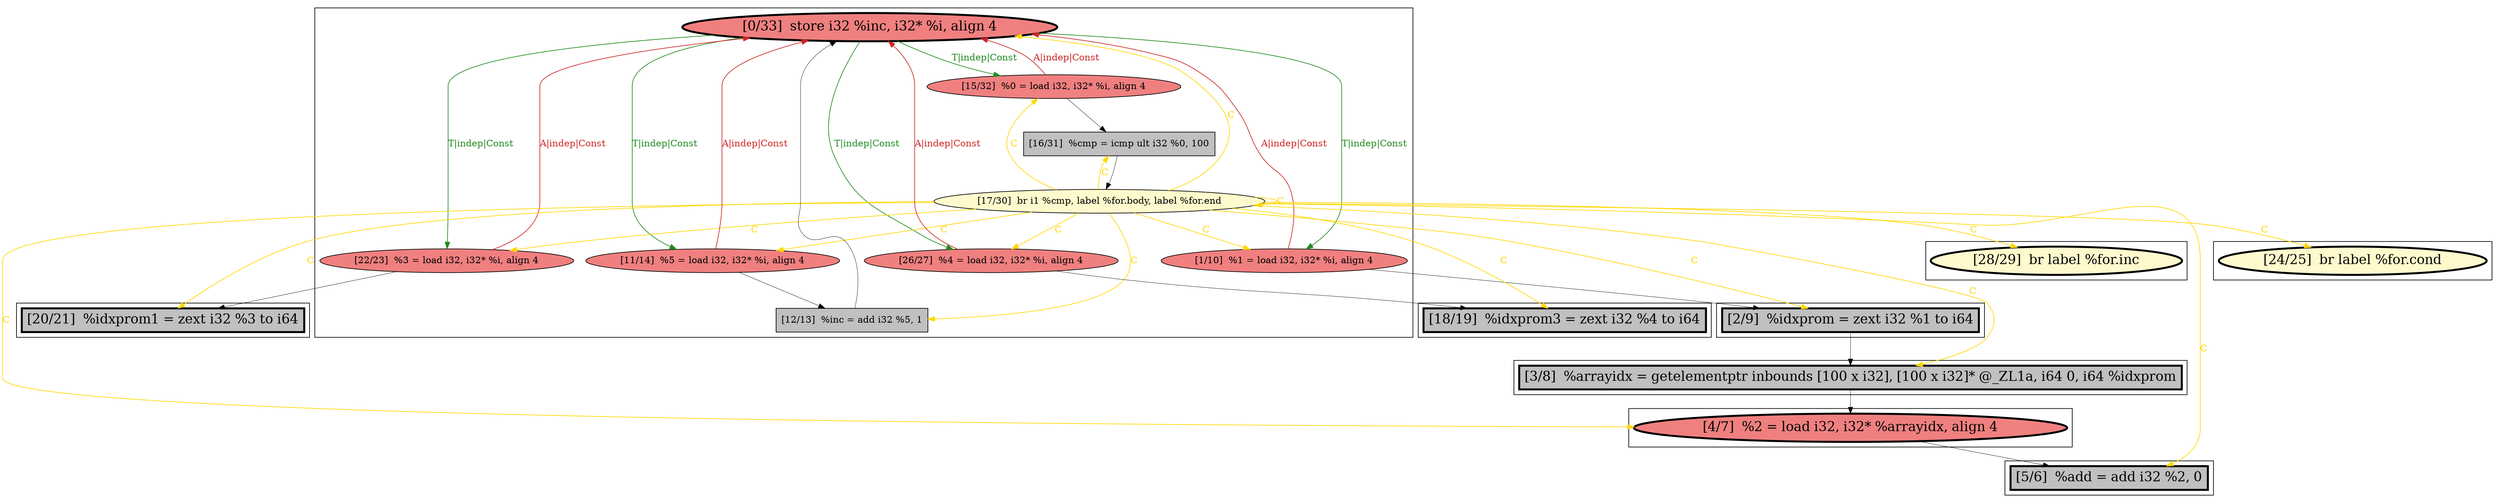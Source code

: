
digraph G {



node587->node592 [style=solid,color=forestgreen,label="T|indep|Const",penwidth=1.0,fontcolor=forestgreen ]
node586->node596 [style=solid,color=black,label="",penwidth=0.5,fontcolor=black ]
node593->node590 [style=solid,color=black,label="",penwidth=0.5,fontcolor=black ]
node588->node597 [style=solid,color=gold,label="C",penwidth=1.0,fontcolor=gold ]
node590->node588 [style=solid,color=black,label="",penwidth=0.5,fontcolor=black ]
node593->node587 [style=solid,color=firebrick3,label="A|indep|Const",penwidth=1.0,fontcolor=firebrick3 ]
node588->node596 [style=solid,color=gold,label="C",penwidth=1.0,fontcolor=gold ]
node588->node585 [style=solid,color=gold,label="C",penwidth=1.0,fontcolor=gold ]
node587->node591 [style=solid,color=forestgreen,label="T|indep|Const",penwidth=1.0,fontcolor=forestgreen ]
node582->node581 [style=solid,color=black,label="",penwidth=0.5,fontcolor=black ]
node587->node593 [style=solid,color=forestgreen,label="T|indep|Const",penwidth=1.0,fontcolor=forestgreen ]
node591->node585 [style=solid,color=black,label="",penwidth=0.5,fontcolor=black ]
node588->node583 [style=solid,color=gold,label="C",penwidth=1.0,fontcolor=gold ]
node585->node587 [style=solid,color=black,label="",penwidth=0.5,fontcolor=black ]
node592->node597 [style=solid,color=black,label="",penwidth=0.5,fontcolor=black ]
node592->node587 [style=solid,color=firebrick3,label="A|indep|Const",penwidth=1.0,fontcolor=firebrick3 ]
node591->node587 [style=solid,color=firebrick3,label="A|indep|Const",penwidth=1.0,fontcolor=firebrick3 ]
node588->node587 [style=solid,color=gold,label="C",penwidth=1.0,fontcolor=gold ]
node587->node586 [style=solid,color=forestgreen,label="T|indep|Const",penwidth=1.0,fontcolor=forestgreen ]
node588->node590 [style=solid,color=gold,label="C",penwidth=1.0,fontcolor=gold ]
node583->node582 [style=solid,color=black,label="",penwidth=0.5,fontcolor=black ]
node588->node589 [style=solid,color=gold,label="C",penwidth=1.0,fontcolor=gold ]
node588->node586 [style=solid,color=gold,label="C",penwidth=1.0,fontcolor=gold ]
node588->node581 [style=solid,color=gold,label="C",penwidth=1.0,fontcolor=gold ]
node589->node587 [style=solid,color=firebrick3,label="A|indep|Const",penwidth=1.0,fontcolor=firebrick3 ]
node587->node589 [style=solid,color=forestgreen,label="T|indep|Const",penwidth=1.0,fontcolor=forestgreen ]
node588->node591 [style=solid,color=gold,label="C",penwidth=1.0,fontcolor=gold ]
node588->node584 [style=solid,color=gold,label="C",penwidth=1.0,fontcolor=gold ]
node588->node588 [style=solid,color=gold,label="C",penwidth=1.0,fontcolor=gold ]
node588->node593 [style=solid,color=gold,label="C",penwidth=1.0,fontcolor=gold ]
node586->node587 [style=solid,color=firebrick3,label="A|indep|Const",penwidth=1.0,fontcolor=firebrick3 ]
node589->node595 [style=solid,color=black,label="",penwidth=0.5,fontcolor=black ]
node588->node592 [style=solid,color=gold,label="C",penwidth=1.0,fontcolor=gold ]
node588->node595 [style=solid,color=gold,label="C",penwidth=1.0,fontcolor=gold ]
node588->node594 [style=solid,color=gold,label="C",penwidth=1.0,fontcolor=gold ]
node588->node582 [style=solid,color=gold,label="C",penwidth=1.0,fontcolor=gold ]
node597->node583 [style=solid,color=black,label="",penwidth=0.5,fontcolor=black ]


subgraph cluster8 {


node597 [penwidth=3.0,fontsize=20,fillcolor=grey,label="[2/9]  %idxprom = zext i32 %1 to i64",shape=rectangle,style=filled ]



}

subgraph cluster7 {


node596 [penwidth=3.0,fontsize=20,fillcolor=grey,label="[20/21]  %idxprom1 = zext i32 %3 to i64",shape=rectangle,style=filled ]



}

subgraph cluster6 {


node595 [penwidth=3.0,fontsize=20,fillcolor=grey,label="[18/19]  %idxprom3 = zext i32 %4 to i64",shape=rectangle,style=filled ]



}

subgraph cluster0 {


node581 [penwidth=3.0,fontsize=20,fillcolor=grey,label="[5/6]  %add = add i32 %2, 0",shape=rectangle,style=filled ]



}

subgraph cluster5 {


node594 [penwidth=3.0,fontsize=20,fillcolor=lemonchiffon,label="[24/25]  br label %for.cond",shape=ellipse,style=filled ]



}

subgraph cluster1 {


node582 [penwidth=3.0,fontsize=20,fillcolor=lightcoral,label="[4/7]  %2 = load i32, i32* %arrayidx, align 4",shape=ellipse,style=filled ]



}

subgraph cluster2 {


node583 [penwidth=3.0,fontsize=20,fillcolor=grey,label="[3/8]  %arrayidx = getelementptr inbounds [100 x i32], [100 x i32]* @_ZL1a, i64 0, i64 %idxprom",shape=rectangle,style=filled ]



}

subgraph cluster3 {


node584 [penwidth=3.0,fontsize=20,fillcolor=lemonchiffon,label="[28/29]  br label %for.inc",shape=ellipse,style=filled ]



}

subgraph cluster4 {


node591 [fillcolor=lightcoral,label="[11/14]  %5 = load i32, i32* %i, align 4",shape=ellipse,style=filled ]
node586 [fillcolor=lightcoral,label="[22/23]  %3 = load i32, i32* %i, align 4",shape=ellipse,style=filled ]
node590 [fillcolor=grey,label="[16/31]  %cmp = icmp ult i32 %0, 100",shape=rectangle,style=filled ]
node589 [fillcolor=lightcoral,label="[26/27]  %4 = load i32, i32* %i, align 4",shape=ellipse,style=filled ]
node593 [fillcolor=lightcoral,label="[15/32]  %0 = load i32, i32* %i, align 4",shape=ellipse,style=filled ]
node592 [fillcolor=lightcoral,label="[1/10]  %1 = load i32, i32* %i, align 4",shape=ellipse,style=filled ]
node587 [penwidth=3.0,fontsize=20,fillcolor=lightcoral,label="[0/33]  store i32 %inc, i32* %i, align 4",shape=ellipse,style=filled ]
node585 [fillcolor=grey,label="[12/13]  %inc = add i32 %5, 1",shape=rectangle,style=filled ]
node588 [fillcolor=lemonchiffon,label="[17/30]  br i1 %cmp, label %for.body, label %for.end",shape=ellipse,style=filled ]



}

}
